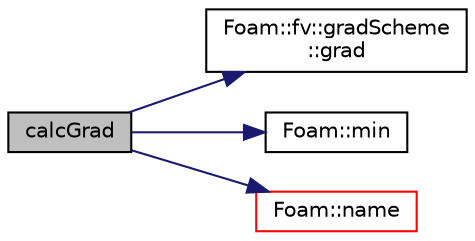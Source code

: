 digraph "calcGrad"
{
  bgcolor="transparent";
  edge [fontname="Helvetica",fontsize="10",labelfontname="Helvetica",labelfontsize="10"];
  node [fontname="Helvetica",fontsize="10",shape=record];
  rankdir="LR";
  Node59 [label="calcGrad",height=0.2,width=0.4,color="black", fillcolor="grey75", style="filled", fontcolor="black"];
  Node59 -> Node60 [color="midnightblue",fontsize="10",style="solid",fontname="Helvetica"];
  Node60 [label="Foam::fv::gradScheme\l::grad",height=0.2,width=0.4,color="black",URL="$a23361.html#afc4c4370e152a38f36dccc027eba93cd",tooltip="Calculate and return the grad of the given field. "];
  Node59 -> Node61 [color="midnightblue",fontsize="10",style="solid",fontname="Helvetica"];
  Node61 [label="Foam::min",height=0.2,width=0.4,color="black",URL="$a21851.html#a253e112ad2d56d96230ff39ea7f442dc"];
  Node59 -> Node62 [color="midnightblue",fontsize="10",style="solid",fontname="Helvetica"];
  Node62 [label="Foam::name",height=0.2,width=0.4,color="red",URL="$a21851.html#adcb0df2bd4953cb6bb390272d8263c3a",tooltip="Return a string representation of a complex. "];
}

